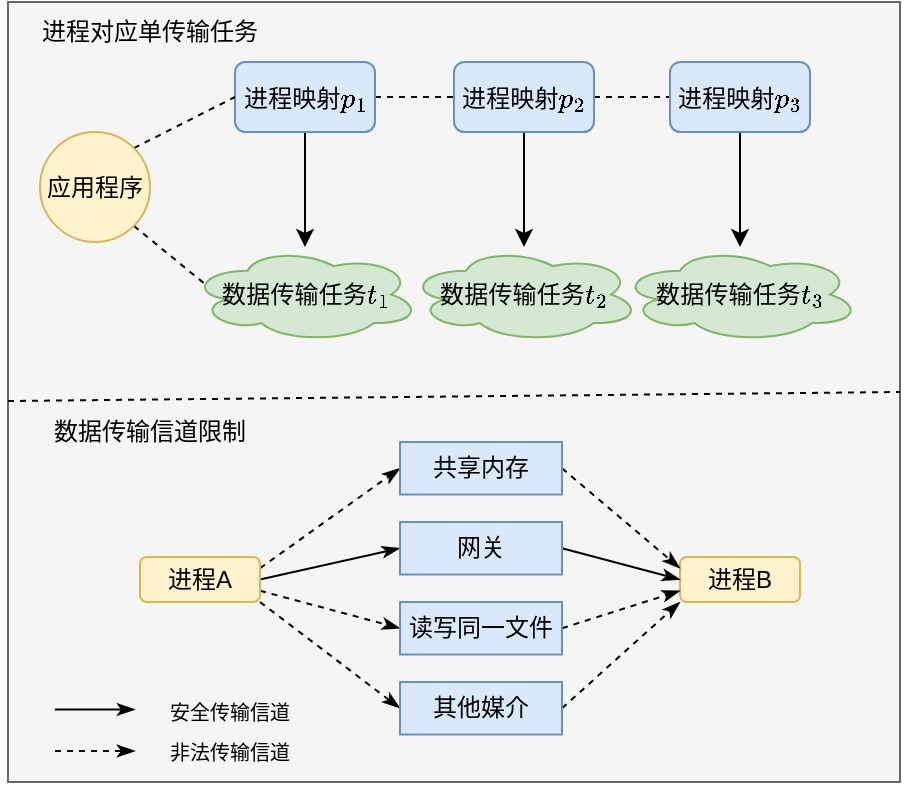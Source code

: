 <mxfile version="21.2.3" type="github">
  <diagram name="第 1 页" id="gm9gHpIHcpLomZea6vxu">
    <mxGraphModel dx="1434" dy="788" grid="1" gridSize="10" guides="1" tooltips="1" connect="1" arrows="1" fold="1" page="1" pageScale="1" pageWidth="827" pageHeight="1169" math="1" shadow="0">
      <root>
        <mxCell id="0" />
        <mxCell id="1" parent="0" />
        <mxCell id="pq5svXsUs88A8P2jqdu--1" value="" style="rounded=0;whiteSpace=wrap;html=1;fillColor=#f5f5f5;fontColor=#333333;strokeColor=#666666;" vertex="1" parent="1">
          <mxGeometry x="214" y="80" width="446" height="390" as="geometry" />
        </mxCell>
        <mxCell id="pq5svXsUs88A8P2jqdu--3" value="" style="endArrow=none;dashed=1;html=1;rounded=0;entryX=1;entryY=0.5;entryDx=0;entryDy=0;" edge="1" parent="1" target="pq5svXsUs88A8P2jqdu--1">
          <mxGeometry width="50" height="50" relative="1" as="geometry">
            <mxPoint x="214" y="279.5" as="sourcePoint" />
            <mxPoint x="614" y="279.5" as="targetPoint" />
          </mxGeometry>
        </mxCell>
        <mxCell id="pq5svXsUs88A8P2jqdu--13" style="edgeStyle=orthogonalEdgeStyle;rounded=0;orthogonalLoop=1;jettySize=auto;html=1;exitX=0.5;exitY=1;exitDx=0;exitDy=0;" edge="1" parent="1" source="pq5svXsUs88A8P2jqdu--4" target="pq5svXsUs88A8P2jqdu--9">
          <mxGeometry relative="1" as="geometry" />
        </mxCell>
        <mxCell id="pq5svXsUs88A8P2jqdu--24" style="edgeStyle=orthogonalEdgeStyle;rounded=0;orthogonalLoop=1;jettySize=auto;html=1;exitX=1;exitY=0.5;exitDx=0;exitDy=0;entryX=0;entryY=0.5;entryDx=0;entryDy=0;dashed=1;endArrow=none;endFill=0;" edge="1" parent="1" source="pq5svXsUs88A8P2jqdu--4" target="pq5svXsUs88A8P2jqdu--7">
          <mxGeometry relative="1" as="geometry" />
        </mxCell>
        <mxCell id="pq5svXsUs88A8P2jqdu--4" value="$$进程映射p_1$$" style="rounded=1;whiteSpace=wrap;html=1;fillColor=#dae8fc;strokeColor=#6c8ebf;" vertex="1" parent="1">
          <mxGeometry x="327.5" y="110" width="70" height="35" as="geometry" />
        </mxCell>
        <mxCell id="pq5svXsUs88A8P2jqdu--19" style="rounded=0;orthogonalLoop=1;jettySize=auto;html=1;exitX=1;exitY=0;exitDx=0;exitDy=0;entryX=0;entryY=0.5;entryDx=0;entryDy=0;dashed=1;endArrow=none;endFill=0;" edge="1" parent="1" source="pq5svXsUs88A8P2jqdu--5" target="pq5svXsUs88A8P2jqdu--4">
          <mxGeometry relative="1" as="geometry" />
        </mxCell>
        <mxCell id="pq5svXsUs88A8P2jqdu--20" style="rounded=0;orthogonalLoop=1;jettySize=auto;html=1;exitX=1;exitY=1;exitDx=0;exitDy=0;entryX=0.07;entryY=0.4;entryDx=0;entryDy=0;entryPerimeter=0;dashed=1;endArrow=none;endFill=0;" edge="1" parent="1" source="pq5svXsUs88A8P2jqdu--5" target="pq5svXsUs88A8P2jqdu--9">
          <mxGeometry relative="1" as="geometry" />
        </mxCell>
        <mxCell id="pq5svXsUs88A8P2jqdu--5" value="应用程序" style="ellipse;whiteSpace=wrap;html=1;aspect=fixed;fillColor=#fff2cc;strokeColor=#d6b656;" vertex="1" parent="1">
          <mxGeometry x="230" y="145" width="55" height="55" as="geometry" />
        </mxCell>
        <mxCell id="pq5svXsUs88A8P2jqdu--14" style="edgeStyle=orthogonalEdgeStyle;rounded=0;orthogonalLoop=1;jettySize=auto;html=1;exitX=0.5;exitY=1;exitDx=0;exitDy=0;" edge="1" parent="1" source="pq5svXsUs88A8P2jqdu--7" target="pq5svXsUs88A8P2jqdu--10">
          <mxGeometry relative="1" as="geometry" />
        </mxCell>
        <mxCell id="pq5svXsUs88A8P2jqdu--22" style="edgeStyle=orthogonalEdgeStyle;rounded=0;orthogonalLoop=1;jettySize=auto;html=1;exitX=1;exitY=0.5;exitDx=0;exitDy=0;entryX=0;entryY=0.5;entryDx=0;entryDy=0;dashed=1;endArrow=none;endFill=0;" edge="1" parent="1" source="pq5svXsUs88A8P2jqdu--7" target="pq5svXsUs88A8P2jqdu--8">
          <mxGeometry relative="1" as="geometry" />
        </mxCell>
        <mxCell id="pq5svXsUs88A8P2jqdu--7" value="$$进程映射p_2$$" style="rounded=1;whiteSpace=wrap;html=1;fillColor=#dae8fc;strokeColor=#6c8ebf;" vertex="1" parent="1">
          <mxGeometry x="437" y="110" width="70" height="35" as="geometry" />
        </mxCell>
        <mxCell id="pq5svXsUs88A8P2jqdu--15" style="edgeStyle=orthogonalEdgeStyle;rounded=0;orthogonalLoop=1;jettySize=auto;html=1;exitX=0.5;exitY=1;exitDx=0;exitDy=0;" edge="1" parent="1" source="pq5svXsUs88A8P2jqdu--8" target="pq5svXsUs88A8P2jqdu--12">
          <mxGeometry relative="1" as="geometry" />
        </mxCell>
        <mxCell id="pq5svXsUs88A8P2jqdu--8" value="$$进程映射p_3$$" style="rounded=1;whiteSpace=wrap;html=1;fillColor=#dae8fc;strokeColor=#6c8ebf;" vertex="1" parent="1">
          <mxGeometry x="545" y="110" width="70" height="35" as="geometry" />
        </mxCell>
        <mxCell id="pq5svXsUs88A8P2jqdu--9" value="$$数据传输任务t_1$$" style="ellipse;shape=cloud;whiteSpace=wrap;html=1;fillColor=#d5e8d4;strokeColor=#82b366;" vertex="1" parent="1">
          <mxGeometry x="305" y="202.5" width="115" height="47.5" as="geometry" />
        </mxCell>
        <mxCell id="pq5svXsUs88A8P2jqdu--10" value="$$数据传输任务t_2$$" style="ellipse;shape=cloud;whiteSpace=wrap;html=1;fillColor=#d5e8d4;strokeColor=#82b366;" vertex="1" parent="1">
          <mxGeometry x="414" y="202.5" width="116" height="47.5" as="geometry" />
        </mxCell>
        <mxCell id="pq5svXsUs88A8P2jqdu--12" value="$$数据传输任务t_3$$" style="ellipse;shape=cloud;whiteSpace=wrap;html=1;fillColor=#d5e8d4;strokeColor=#82b366;" vertex="1" parent="1">
          <mxGeometry x="520" y="202.5" width="120" height="47.5" as="geometry" />
        </mxCell>
        <mxCell id="pq5svXsUs88A8P2jqdu--25" value="进程对应单传输任务" style="text;html=1;strokeColor=none;fillColor=none;align=center;verticalAlign=middle;whiteSpace=wrap;rounded=0;" vertex="1" parent="1">
          <mxGeometry x="210" y="80" width="150" height="30" as="geometry" />
        </mxCell>
        <mxCell id="pq5svXsUs88A8P2jqdu--39" style="rounded=0;orthogonalLoop=1;jettySize=auto;html=1;exitX=1;exitY=0.5;exitDx=0;exitDy=0;entryX=0;entryY=0.5;entryDx=0;entryDy=0;endArrow=classicThin;endFill=1;" edge="1" parent="1" source="pq5svXsUs88A8P2jqdu--26" target="pq5svXsUs88A8P2jqdu--32">
          <mxGeometry relative="1" as="geometry" />
        </mxCell>
        <mxCell id="pq5svXsUs88A8P2jqdu--40" style="rounded=0;orthogonalLoop=1;jettySize=auto;html=1;exitX=1;exitY=0.75;exitDx=0;exitDy=0;entryX=0;entryY=0.5;entryDx=0;entryDy=0;dashed=1;endArrow=classicThin;endFill=1;" edge="1" parent="1" source="pq5svXsUs88A8P2jqdu--26" target="pq5svXsUs88A8P2jqdu--34">
          <mxGeometry relative="1" as="geometry" />
        </mxCell>
        <mxCell id="pq5svXsUs88A8P2jqdu--41" style="rounded=0;orthogonalLoop=1;jettySize=auto;html=1;exitX=1;exitY=0.25;exitDx=0;exitDy=0;entryX=0;entryY=0.5;entryDx=0;entryDy=0;dashed=1;endArrow=classicThin;endFill=1;" edge="1" parent="1" source="pq5svXsUs88A8P2jqdu--26" target="pq5svXsUs88A8P2jqdu--33">
          <mxGeometry relative="1" as="geometry" />
        </mxCell>
        <mxCell id="pq5svXsUs88A8P2jqdu--42" style="rounded=0;orthogonalLoop=1;jettySize=auto;html=1;exitX=1;exitY=1;exitDx=0;exitDy=0;entryX=0;entryY=0.5;entryDx=0;entryDy=0;strokeColor=default;dashed=1;endArrow=classicThin;endFill=1;" edge="1" parent="1" source="pq5svXsUs88A8P2jqdu--26" target="pq5svXsUs88A8P2jqdu--38">
          <mxGeometry relative="1" as="geometry" />
        </mxCell>
        <mxCell id="pq5svXsUs88A8P2jqdu--26" value="进程A" style="rounded=1;whiteSpace=wrap;html=1;fillColor=#fff2cc;strokeColor=#d6b656;" vertex="1" parent="1">
          <mxGeometry x="280" y="357.5" width="60" height="22.5" as="geometry" />
        </mxCell>
        <mxCell id="pq5svXsUs88A8P2jqdu--27" value="进程B" style="rounded=1;whiteSpace=wrap;html=1;fillColor=#fff2cc;strokeColor=#d6b656;" vertex="1" parent="1">
          <mxGeometry x="550" y="357.5" width="60" height="22.5" as="geometry" />
        </mxCell>
        <mxCell id="pq5svXsUs88A8P2jqdu--43" style="rounded=0;orthogonalLoop=1;jettySize=auto;html=1;exitX=1;exitY=0.5;exitDx=0;exitDy=0;entryX=0;entryY=0.5;entryDx=0;entryDy=0;endArrow=classicThin;endFill=1;" edge="1" parent="1" source="pq5svXsUs88A8P2jqdu--32" target="pq5svXsUs88A8P2jqdu--27">
          <mxGeometry relative="1" as="geometry" />
        </mxCell>
        <mxCell id="pq5svXsUs88A8P2jqdu--32" value="网关" style="rounded=0;whiteSpace=wrap;html=1;fillColor=#dae8fc;strokeColor=#6c8ebf;" vertex="1" parent="1">
          <mxGeometry x="410" y="340" width="81" height="26.25" as="geometry" />
        </mxCell>
        <mxCell id="pq5svXsUs88A8P2jqdu--44" style="rounded=0;orthogonalLoop=1;jettySize=auto;html=1;exitX=1;exitY=0.5;exitDx=0;exitDy=0;entryX=0;entryY=0.25;entryDx=0;entryDy=0;dashed=1;endArrow=classicThin;endFill=1;" edge="1" parent="1" source="pq5svXsUs88A8P2jqdu--33" target="pq5svXsUs88A8P2jqdu--27">
          <mxGeometry relative="1" as="geometry" />
        </mxCell>
        <mxCell id="pq5svXsUs88A8P2jqdu--33" value="共享内存" style="rounded=0;whiteSpace=wrap;html=1;fillColor=#dae8fc;strokeColor=#6c8ebf;" vertex="1" parent="1">
          <mxGeometry x="410" y="300" width="81" height="26.25" as="geometry" />
        </mxCell>
        <mxCell id="pq5svXsUs88A8P2jqdu--45" style="rounded=0;orthogonalLoop=1;jettySize=auto;html=1;exitX=1;exitY=0.5;exitDx=0;exitDy=0;entryX=0;entryY=0.75;entryDx=0;entryDy=0;dashed=1;endArrow=classicThin;endFill=1;" edge="1" parent="1" source="pq5svXsUs88A8P2jqdu--34" target="pq5svXsUs88A8P2jqdu--27">
          <mxGeometry relative="1" as="geometry" />
        </mxCell>
        <mxCell id="pq5svXsUs88A8P2jqdu--34" value="读写同一文件" style="rounded=0;whiteSpace=wrap;html=1;fillColor=#dae8fc;strokeColor=#6c8ebf;" vertex="1" parent="1">
          <mxGeometry x="410" y="380" width="81" height="26.25" as="geometry" />
        </mxCell>
        <mxCell id="pq5svXsUs88A8P2jqdu--46" style="rounded=0;orthogonalLoop=1;jettySize=auto;html=1;exitX=1;exitY=0.5;exitDx=0;exitDy=0;entryX=0;entryY=1;entryDx=0;entryDy=0;dashed=1;endArrow=classicThin;endFill=1;" edge="1" parent="1" source="pq5svXsUs88A8P2jqdu--38" target="pq5svXsUs88A8P2jqdu--27">
          <mxGeometry relative="1" as="geometry" />
        </mxCell>
        <mxCell id="pq5svXsUs88A8P2jqdu--38" value="其他媒介" style="rounded=0;whiteSpace=wrap;html=1;fillColor=#dae8fc;strokeColor=#6c8ebf;" vertex="1" parent="1">
          <mxGeometry x="410" y="420" width="81" height="26.25" as="geometry" />
        </mxCell>
        <mxCell id="pq5svXsUs88A8P2jqdu--47" value="数据传输信道限制" style="text;html=1;strokeColor=none;fillColor=none;align=center;verticalAlign=middle;whiteSpace=wrap;rounded=0;" vertex="1" parent="1">
          <mxGeometry x="220" y="280" width="130" height="30" as="geometry" />
        </mxCell>
        <mxCell id="pq5svXsUs88A8P2jqdu--49" value="" style="endArrow=classicThin;html=1;rounded=0;endFill=1;" edge="1" parent="1">
          <mxGeometry width="50" height="50" relative="1" as="geometry">
            <mxPoint x="237.5" y="433.75" as="sourcePoint" />
            <mxPoint x="277.5" y="433.75" as="targetPoint" />
          </mxGeometry>
        </mxCell>
        <mxCell id="pq5svXsUs88A8P2jqdu--51" value="&lt;font style=&quot;font-size: 10px;&quot;&gt;安全传输信道&lt;/font&gt;" style="text;html=1;strokeColor=none;fillColor=none;align=center;verticalAlign=middle;whiteSpace=wrap;rounded=0;" vertex="1" parent="1">
          <mxGeometry x="280" y="420" width="90" height="30" as="geometry" />
        </mxCell>
        <mxCell id="pq5svXsUs88A8P2jqdu--52" value="&lt;font style=&quot;font-size: 10px;&quot;&gt;非法传输信道&lt;/font&gt;" style="text;html=1;strokeColor=none;fillColor=none;align=center;verticalAlign=middle;whiteSpace=wrap;rounded=0;" vertex="1" parent="1">
          <mxGeometry x="280" y="440" width="90" height="30" as="geometry" />
        </mxCell>
        <mxCell id="pq5svXsUs88A8P2jqdu--53" value="" style="endArrow=classicThin;html=1;rounded=0;dashed=1;endFill=1;" edge="1" parent="1">
          <mxGeometry width="50" height="50" relative="1" as="geometry">
            <mxPoint x="237.5" y="454.5" as="sourcePoint" />
            <mxPoint x="277.5" y="454.5" as="targetPoint" />
          </mxGeometry>
        </mxCell>
      </root>
    </mxGraphModel>
  </diagram>
</mxfile>
